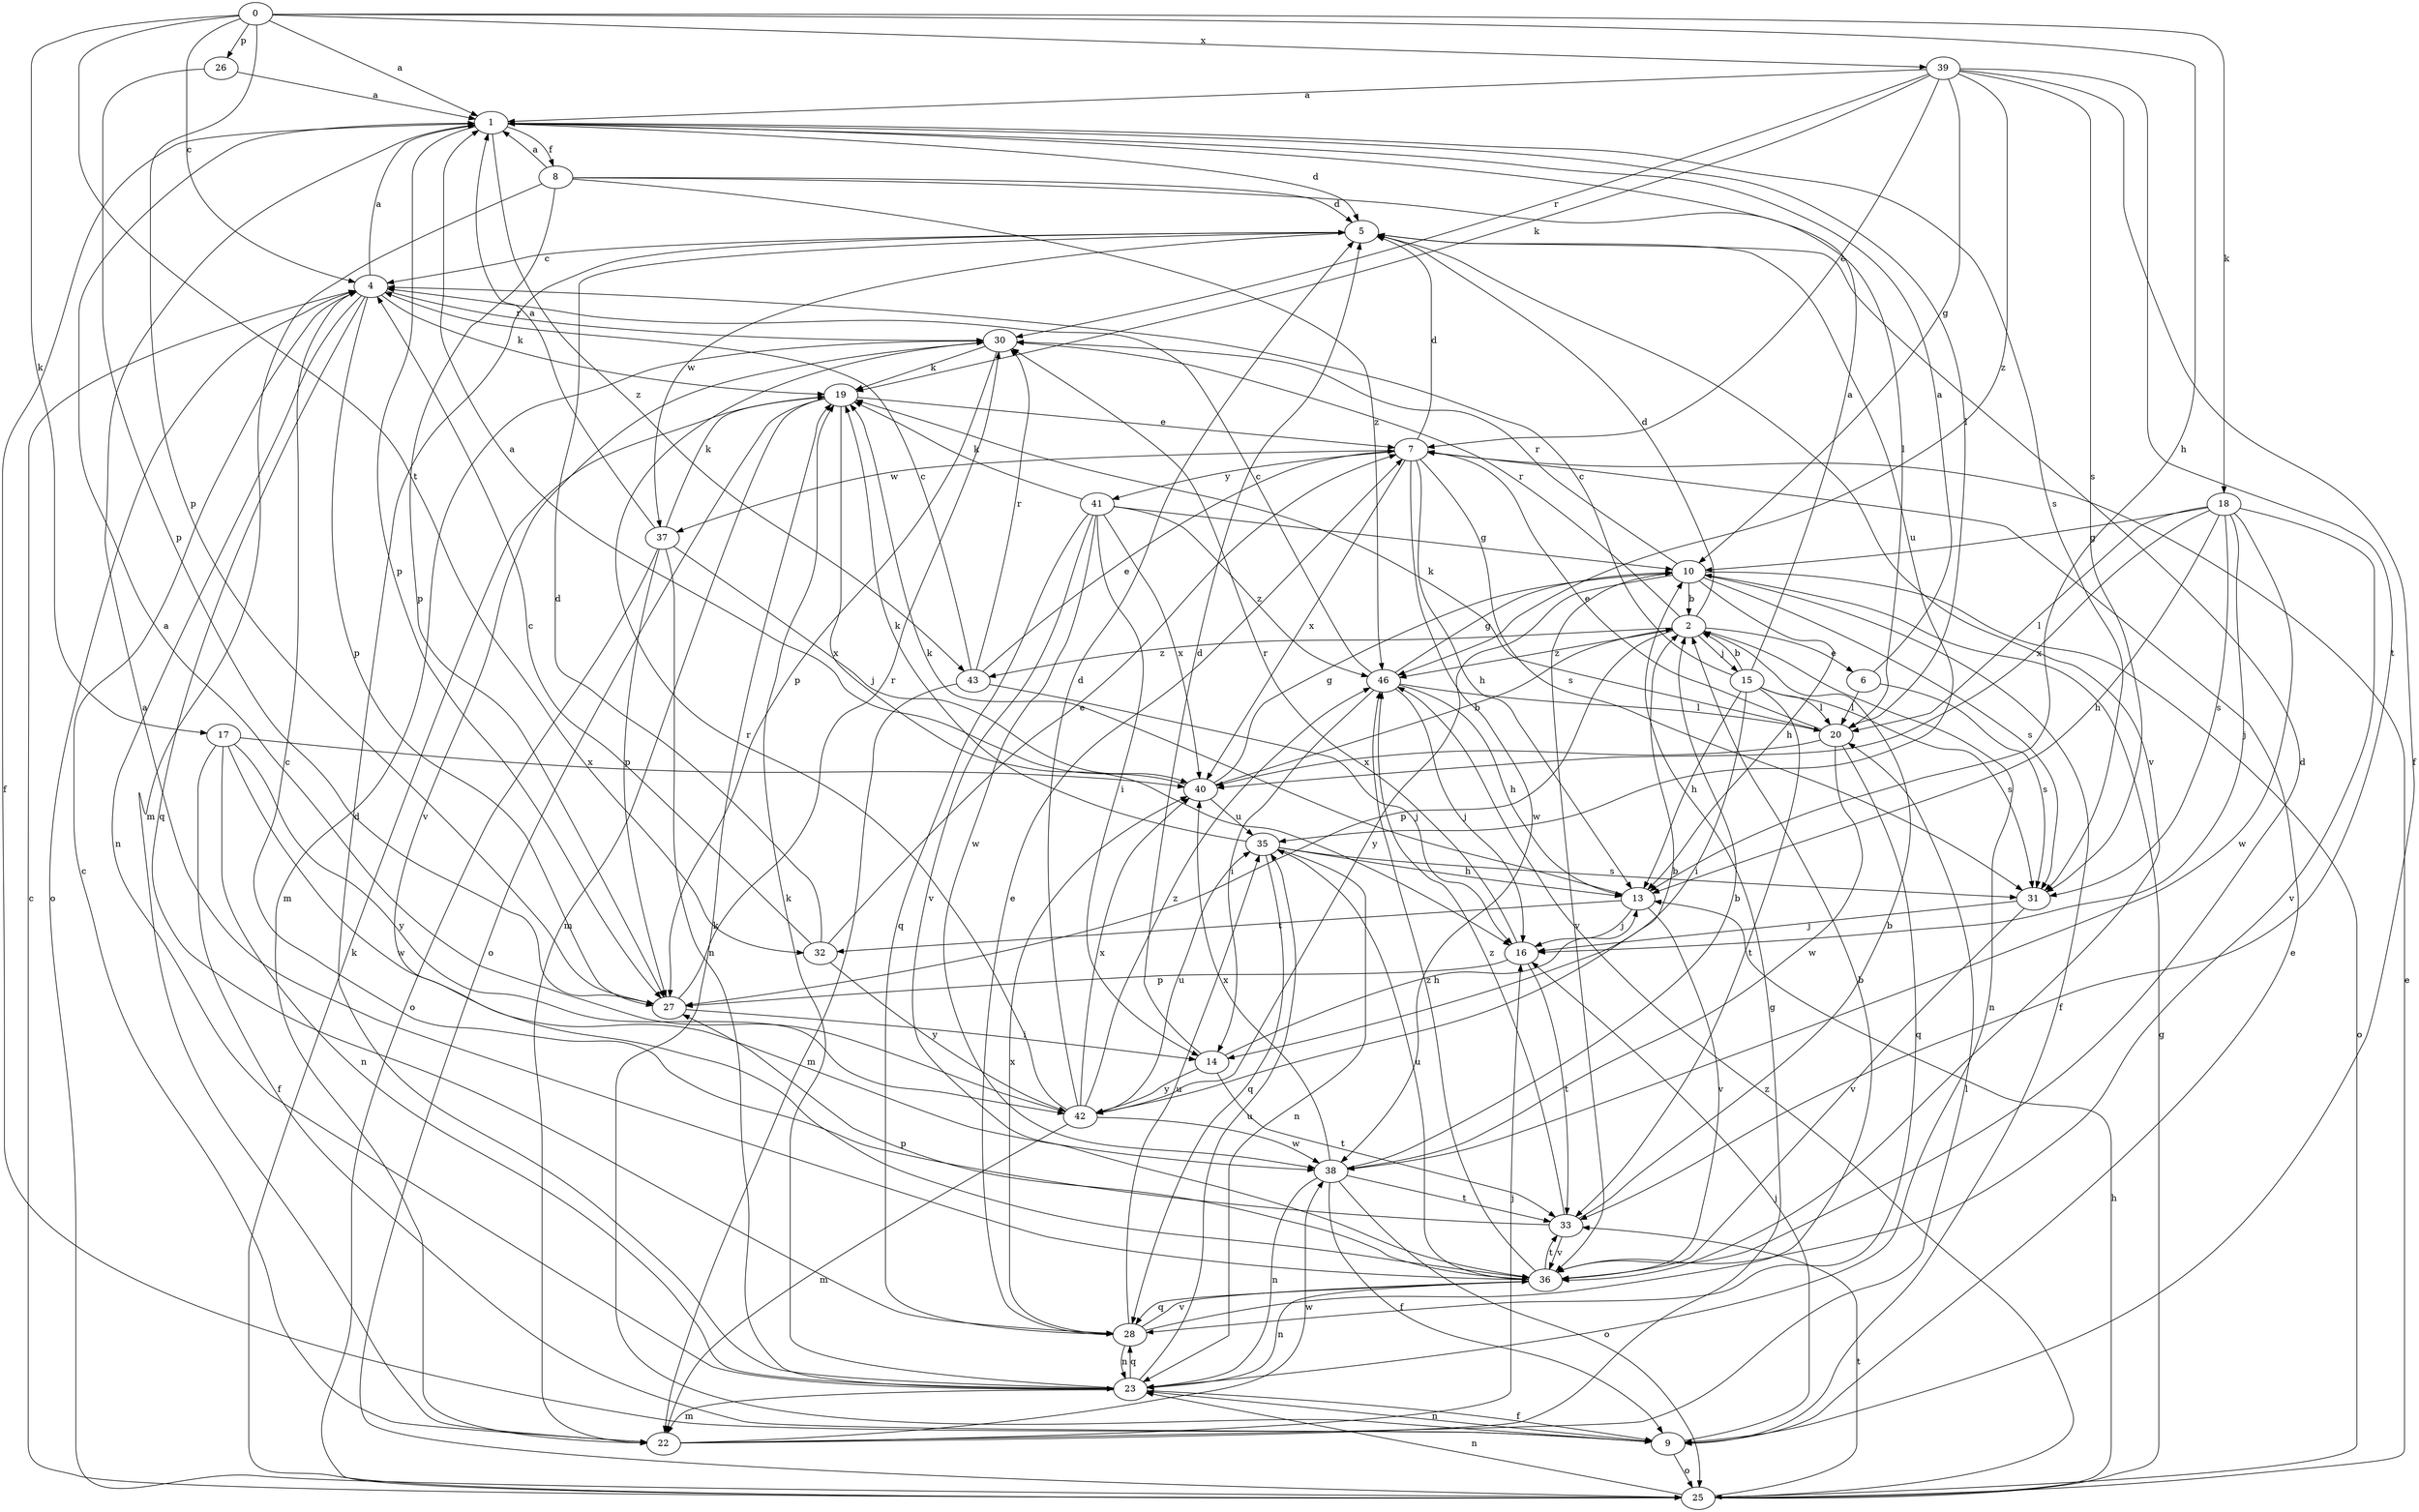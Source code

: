 strict digraph  {
0;
1;
2;
4;
5;
6;
7;
8;
9;
10;
13;
14;
15;
16;
17;
18;
19;
20;
22;
23;
25;
26;
27;
28;
30;
31;
32;
33;
35;
36;
37;
38;
39;
40;
41;
42;
43;
46;
0 -> 1  [label=a];
0 -> 4  [label=c];
0 -> 13  [label=h];
0 -> 17  [label=k];
0 -> 18  [label=k];
0 -> 26  [label=p];
0 -> 27  [label=p];
0 -> 32  [label=t];
0 -> 39  [label=x];
1 -> 5  [label=d];
1 -> 8  [label=f];
1 -> 9  [label=f];
1 -> 20  [label=l];
1 -> 27  [label=p];
1 -> 31  [label=s];
1 -> 43  [label=z];
2 -> 5  [label=d];
2 -> 6  [label=e];
2 -> 15  [label=j];
2 -> 23  [label=n];
2 -> 27  [label=p];
2 -> 30  [label=r];
2 -> 43  [label=z];
2 -> 46  [label=z];
4 -> 1  [label=a];
4 -> 19  [label=k];
4 -> 23  [label=n];
4 -> 25  [label=o];
4 -> 27  [label=p];
4 -> 28  [label=q];
4 -> 30  [label=r];
5 -> 4  [label=c];
5 -> 35  [label=u];
5 -> 36  [label=v];
5 -> 37  [label=w];
6 -> 1  [label=a];
6 -> 20  [label=l];
6 -> 31  [label=s];
7 -> 5  [label=d];
7 -> 13  [label=h];
7 -> 31  [label=s];
7 -> 37  [label=w];
7 -> 38  [label=w];
7 -> 40  [label=x];
7 -> 41  [label=y];
8 -> 1  [label=a];
8 -> 5  [label=d];
8 -> 20  [label=l];
8 -> 22  [label=m];
8 -> 27  [label=p];
8 -> 46  [label=z];
9 -> 7  [label=e];
9 -> 16  [label=j];
9 -> 19  [label=k];
9 -> 23  [label=n];
9 -> 25  [label=o];
10 -> 2  [label=b];
10 -> 9  [label=f];
10 -> 13  [label=h];
10 -> 25  [label=o];
10 -> 30  [label=r];
10 -> 31  [label=s];
10 -> 36  [label=v];
10 -> 42  [label=y];
13 -> 16  [label=j];
13 -> 19  [label=k];
13 -> 32  [label=t];
13 -> 36  [label=v];
14 -> 5  [label=d];
14 -> 13  [label=h];
14 -> 33  [label=t];
14 -> 42  [label=y];
15 -> 1  [label=a];
15 -> 2  [label=b];
15 -> 4  [label=c];
15 -> 13  [label=h];
15 -> 14  [label=i];
15 -> 20  [label=l];
15 -> 31  [label=s];
15 -> 33  [label=t];
16 -> 27  [label=p];
16 -> 30  [label=r];
16 -> 33  [label=t];
17 -> 9  [label=f];
17 -> 23  [label=n];
17 -> 38  [label=w];
17 -> 40  [label=x];
17 -> 42  [label=y];
18 -> 10  [label=g];
18 -> 13  [label=h];
18 -> 16  [label=j];
18 -> 20  [label=l];
18 -> 31  [label=s];
18 -> 36  [label=v];
18 -> 38  [label=w];
18 -> 40  [label=x];
19 -> 7  [label=e];
19 -> 16  [label=j];
19 -> 22  [label=m];
19 -> 25  [label=o];
20 -> 7  [label=e];
20 -> 19  [label=k];
20 -> 28  [label=q];
20 -> 38  [label=w];
20 -> 40  [label=x];
22 -> 4  [label=c];
22 -> 10  [label=g];
22 -> 16  [label=j];
22 -> 20  [label=l];
22 -> 38  [label=w];
23 -> 5  [label=d];
23 -> 9  [label=f];
23 -> 19  [label=k];
23 -> 22  [label=m];
23 -> 28  [label=q];
23 -> 35  [label=u];
25 -> 4  [label=c];
25 -> 7  [label=e];
25 -> 10  [label=g];
25 -> 13  [label=h];
25 -> 19  [label=k];
25 -> 23  [label=n];
25 -> 33  [label=t];
25 -> 46  [label=z];
26 -> 1  [label=a];
26 -> 27  [label=p];
27 -> 14  [label=i];
27 -> 30  [label=r];
28 -> 2  [label=b];
28 -> 7  [label=e];
28 -> 23  [label=n];
28 -> 35  [label=u];
28 -> 36  [label=v];
28 -> 40  [label=x];
30 -> 19  [label=k];
30 -> 22  [label=m];
30 -> 27  [label=p];
30 -> 36  [label=v];
31 -> 16  [label=j];
31 -> 36  [label=v];
32 -> 4  [label=c];
32 -> 5  [label=d];
32 -> 7  [label=e];
32 -> 42  [label=y];
33 -> 2  [label=b];
33 -> 4  [label=c];
33 -> 36  [label=v];
33 -> 46  [label=z];
35 -> 13  [label=h];
35 -> 19  [label=k];
35 -> 23  [label=n];
35 -> 28  [label=q];
35 -> 31  [label=s];
36 -> 1  [label=a];
36 -> 5  [label=d];
36 -> 23  [label=n];
36 -> 27  [label=p];
36 -> 28  [label=q];
36 -> 33  [label=t];
36 -> 35  [label=u];
36 -> 46  [label=z];
37 -> 1  [label=a];
37 -> 19  [label=k];
37 -> 23  [label=n];
37 -> 25  [label=o];
37 -> 27  [label=p];
37 -> 40  [label=x];
38 -> 2  [label=b];
38 -> 9  [label=f];
38 -> 23  [label=n];
38 -> 25  [label=o];
38 -> 33  [label=t];
38 -> 40  [label=x];
39 -> 1  [label=a];
39 -> 7  [label=e];
39 -> 9  [label=f];
39 -> 10  [label=g];
39 -> 19  [label=k];
39 -> 30  [label=r];
39 -> 31  [label=s];
39 -> 33  [label=t];
39 -> 46  [label=z];
40 -> 1  [label=a];
40 -> 2  [label=b];
40 -> 10  [label=g];
40 -> 35  [label=u];
41 -> 10  [label=g];
41 -> 14  [label=i];
41 -> 19  [label=k];
41 -> 28  [label=q];
41 -> 36  [label=v];
41 -> 38  [label=w];
41 -> 40  [label=x];
41 -> 46  [label=z];
42 -> 1  [label=a];
42 -> 2  [label=b];
42 -> 5  [label=d];
42 -> 22  [label=m];
42 -> 30  [label=r];
42 -> 35  [label=u];
42 -> 38  [label=w];
42 -> 40  [label=x];
42 -> 46  [label=z];
43 -> 4  [label=c];
43 -> 7  [label=e];
43 -> 16  [label=j];
43 -> 22  [label=m];
43 -> 30  [label=r];
46 -> 4  [label=c];
46 -> 10  [label=g];
46 -> 13  [label=h];
46 -> 14  [label=i];
46 -> 16  [label=j];
46 -> 20  [label=l];
}
